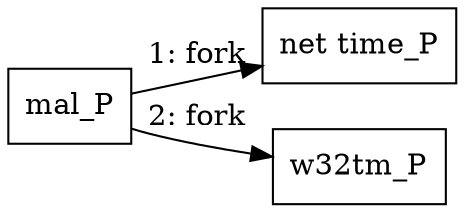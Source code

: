 digraph T1124 {
rankdir="LR"
size="9"
fixedsize="false"
splines="true"
nodesep=0.3
ranksep=0
fontsize=10
overlap="scalexy"
engine= "neato"
	"mal_P" [node_type=Process shape=box]
	"net time_P" [node_type=Process shape=box]
	"w32tm_P" [node_type=Process shape=box]
	"mal_P" -> "net time_P" [label="1: fork"]
	"mal_P" -> "w32tm_P" [label="2: fork"]
}
